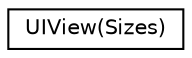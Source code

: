digraph G
{
  edge [fontname="Helvetica",fontsize="10",labelfontname="Helvetica",labelfontsize="10"];
  node [fontname="Helvetica",fontsize="10",shape=record];
  rankdir="LR";
  Node1 [label="UIView(Sizes)",height=0.2,width=0.4,color="black", fillcolor="white", style="filled",URL="$interface_u_i_view_07_sizes_08.html"];
}
